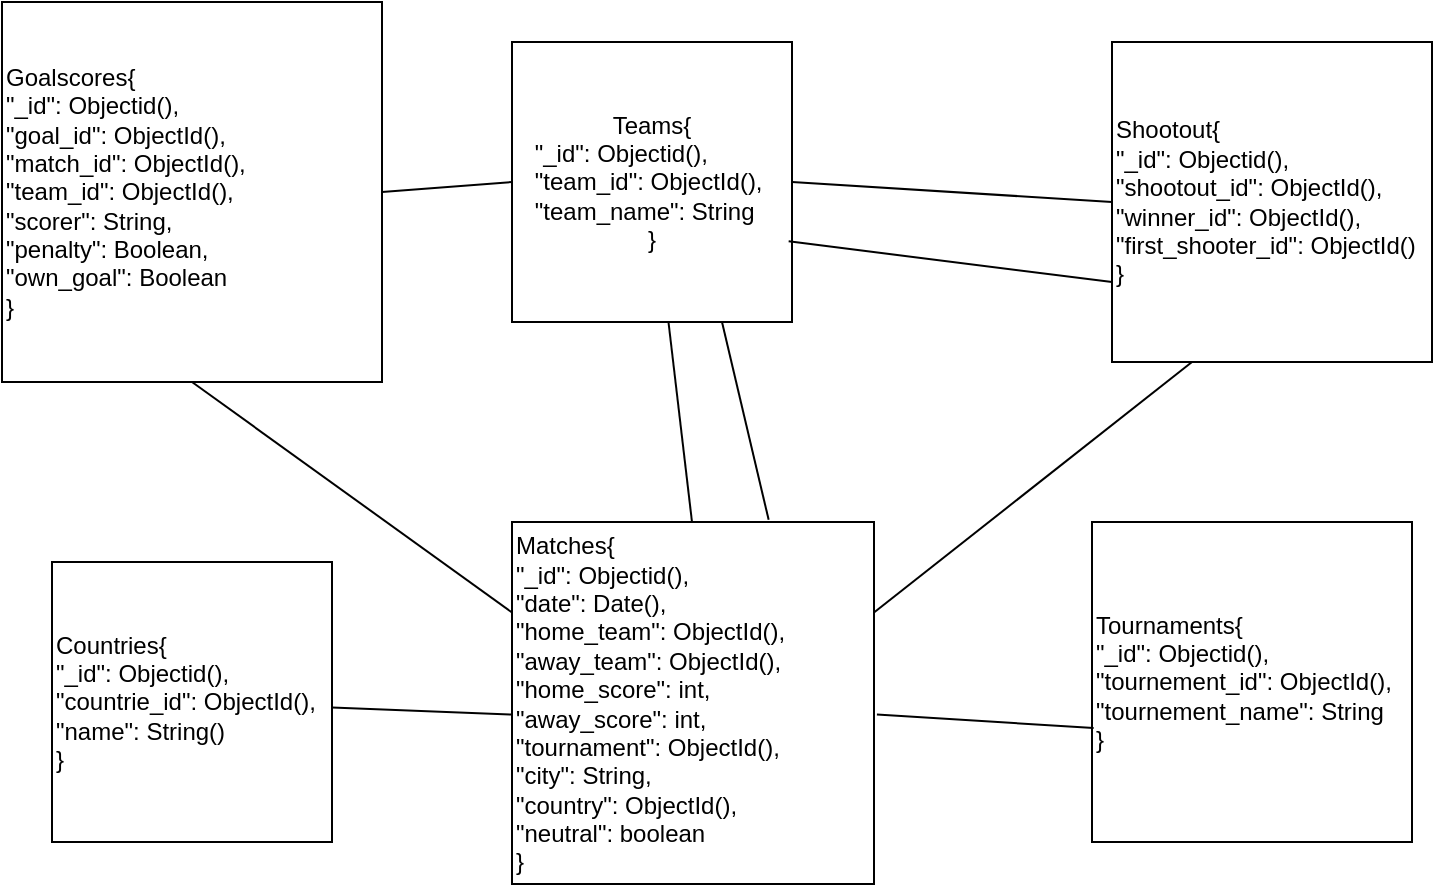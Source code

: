 <mxfile version="22.1.2" type="device">
  <diagram name="Página-1" id="arOwxLAoZ8xWaMdLT9DN">
    <mxGraphModel dx="1195" dy="652" grid="1" gridSize="10" guides="1" tooltips="1" connect="1" arrows="1" fold="1" page="1" pageScale="1" pageWidth="827" pageHeight="1169" math="0" shadow="0">
      <root>
        <mxCell id="0" />
        <mxCell id="1" parent="0" />
        <mxCell id="IJKN9NjwNcGS7eLQUGR5-1" value="Matches{&lt;div&gt;&quot;_id&quot;: Objectid(),&amp;nbsp;&lt;/div&gt;&lt;div&gt;&quot;date&quot;: Date(),&lt;/div&gt;&lt;div&gt;&quot;home_team&quot;: ObjectId(),&amp;nbsp;&lt;/div&gt;&lt;div&gt;&quot;away_team&quot;: ObjectId(),&amp;nbsp;&lt;/div&gt;&lt;div&gt;&quot;home_score&quot;: int,&lt;/div&gt;&lt;div&gt;&quot;away_score&quot;: int,&lt;/div&gt;&lt;div&gt;&quot;tournament&quot;: ObjectId(),&lt;/div&gt;&lt;div&gt;&quot;city&quot;: String,&lt;/div&gt;&lt;div&gt;&quot;country&quot;: ObjectId(),&amp;nbsp;&lt;/div&gt;&lt;div&gt;&quot;neutral&quot;: boolean&lt;/div&gt;&lt;div style=&quot;&quot;&gt;}&lt;/div&gt;" style="whiteSpace=wrap;html=1;aspect=fixed;align=left;" vertex="1" parent="1">
          <mxGeometry x="320" y="280" width="181" height="181" as="geometry" />
        </mxCell>
        <mxCell id="IJKN9NjwNcGS7eLQUGR5-2" value="Shootout{&lt;br&gt;&lt;div style=&quot;border-color: var(--border-color);&quot;&gt;&quot;_id&quot;: Objectid(),&amp;nbsp;&lt;/div&gt;&lt;div style=&quot;border-color: var(--border-color);&quot;&gt;&quot;shootout_id&quot;: ObjectId(),&amp;nbsp;&lt;/div&gt;&lt;div style=&quot;border-color: var(--border-color);&quot;&gt;&quot;winner_id&quot;: ObjectId(),&amp;nbsp;&lt;/div&gt;&lt;div style=&quot;border-color: var(--border-color);&quot;&gt;&quot;first_shooter_id&quot;: ObjectId()&lt;/div&gt;}" style="whiteSpace=wrap;html=1;aspect=fixed;align=left;" vertex="1" parent="1">
          <mxGeometry x="620" y="40" width="160" height="160" as="geometry" />
        </mxCell>
        <mxCell id="IJKN9NjwNcGS7eLQUGR5-3" value="Goalscores{&lt;br style=&quot;border-color: var(--border-color);&quot;&gt;&lt;div style=&quot;border-color: var(--border-color);&quot;&gt;&quot;_id&quot;: Objectid(),&amp;nbsp;&lt;/div&gt;&lt;div style=&quot;border-color: var(--border-color);&quot;&gt;&quot;goal_id&quot;: ObjectId(),&amp;nbsp;&lt;/div&gt;&lt;div style=&quot;border-color: var(--border-color);&quot;&gt;&quot;match_id&quot;: ObjectId(),&amp;nbsp;&lt;/div&gt;&lt;div style=&quot;border-color: var(--border-color);&quot;&gt;&quot;team_id&quot;: ObjectId(),&lt;/div&gt;&lt;div style=&quot;border-color: var(--border-color);&quot;&gt;&quot;scorer&quot;: String,&lt;/div&gt;&lt;div style=&quot;border-color: var(--border-color);&quot;&gt;&quot;penalty&quot;: Boolean,&lt;/div&gt;&lt;div style=&quot;border-color: var(--border-color);&quot;&gt;&quot;own_goal&quot;: Boolean&lt;/div&gt;&lt;span style=&quot;&quot;&gt;}&lt;/span&gt;" style="whiteSpace=wrap;html=1;aspect=fixed;align=left;" vertex="1" parent="1">
          <mxGeometry x="65" y="20" width="190" height="190" as="geometry" />
        </mxCell>
        <mxCell id="IJKN9NjwNcGS7eLQUGR5-4" value="Teams{&lt;br style=&quot;border-color: var(--border-color); text-align: left;&quot;&gt;&lt;div style=&quot;border-color: var(--border-color); text-align: left;&quot;&gt;&quot;_id&quot;: Objectid(),&amp;nbsp;&lt;/div&gt;&lt;div style=&quot;border-color: var(--border-color); text-align: left;&quot;&gt;&quot;team_id&quot;: ObjectId(),&amp;nbsp;&lt;/div&gt;&lt;div style=&quot;border-color: var(--border-color); text-align: left;&quot;&gt;&quot;team_name&quot;: String&amp;nbsp;&lt;/div&gt;&lt;span style=&quot;text-align: left;&quot;&gt;}&lt;/span&gt;" style="whiteSpace=wrap;html=1;aspect=fixed;" vertex="1" parent="1">
          <mxGeometry x="320" y="40" width="140" height="140" as="geometry" />
        </mxCell>
        <mxCell id="IJKN9NjwNcGS7eLQUGR5-5" value="Tournaments{&lt;br style=&quot;border-color: var(--border-color);&quot;&gt;&lt;div style=&quot;border-color: var(--border-color);&quot;&gt;&quot;_id&quot;: Objectid(),&amp;nbsp;&lt;/div&gt;&lt;div style=&quot;border-color: var(--border-color);&quot;&gt;&quot;tournement_id&quot;: ObjectId(),&amp;nbsp;&lt;/div&gt;&lt;div style=&quot;border-color: var(--border-color);&quot;&gt;&quot;tournement_name&quot;: String&lt;/div&gt;&lt;span style=&quot;&quot;&gt;}&lt;/span&gt;" style="whiteSpace=wrap;html=1;aspect=fixed;align=left;" vertex="1" parent="1">
          <mxGeometry x="610" y="280" width="160" height="160" as="geometry" />
        </mxCell>
        <mxCell id="IJKN9NjwNcGS7eLQUGR5-6" value="Countries{&lt;br style=&quot;border-color: var(--border-color);&quot;&gt;&lt;div style=&quot;border-color: var(--border-color);&quot;&gt;&quot;_id&quot;: Objectid(),&amp;nbsp;&lt;/div&gt;&lt;div style=&quot;border-color: var(--border-color);&quot;&gt;&quot;countrie_id&quot;: ObjectId(),&amp;nbsp;&lt;/div&gt;&lt;div style=&quot;border-color: var(--border-color);&quot;&gt;&quot;name&quot;: String()&lt;/div&gt;&lt;span style=&quot;&quot;&gt;}&lt;/span&gt;" style="whiteSpace=wrap;html=1;aspect=fixed;align=left;" vertex="1" parent="1">
          <mxGeometry x="90" y="300" width="140" height="140" as="geometry" />
        </mxCell>
        <mxCell id="IJKN9NjwNcGS7eLQUGR5-8" value="" style="endArrow=none;html=1;rounded=0;exitX=1;exitY=0.5;exitDx=0;exitDy=0;" edge="1" parent="1" source="IJKN9NjwNcGS7eLQUGR5-3">
          <mxGeometry width="50" height="50" relative="1" as="geometry">
            <mxPoint x="410" y="280" as="sourcePoint" />
            <mxPoint x="320" y="110" as="targetPoint" />
          </mxGeometry>
        </mxCell>
        <mxCell id="IJKN9NjwNcGS7eLQUGR5-9" value="" style="endArrow=none;html=1;rounded=0;entryX=1;entryY=0.5;entryDx=0;entryDy=0;exitX=0;exitY=0.5;exitDx=0;exitDy=0;" edge="1" parent="1" source="IJKN9NjwNcGS7eLQUGR5-2" target="IJKN9NjwNcGS7eLQUGR5-4">
          <mxGeometry width="50" height="50" relative="1" as="geometry">
            <mxPoint x="410" y="280" as="sourcePoint" />
            <mxPoint x="460" y="230" as="targetPoint" />
          </mxGeometry>
        </mxCell>
        <mxCell id="IJKN9NjwNcGS7eLQUGR5-10" value="" style="endArrow=none;html=1;rounded=0;exitX=0.988;exitY=0.712;exitDx=0;exitDy=0;exitPerimeter=0;entryX=0;entryY=0.75;entryDx=0;entryDy=0;" edge="1" parent="1" source="IJKN9NjwNcGS7eLQUGR5-4" target="IJKN9NjwNcGS7eLQUGR5-2">
          <mxGeometry width="50" height="50" relative="1" as="geometry">
            <mxPoint x="410" y="280" as="sourcePoint" />
            <mxPoint x="460" y="230" as="targetPoint" />
          </mxGeometry>
        </mxCell>
        <mxCell id="IJKN9NjwNcGS7eLQUGR5-11" value="" style="endArrow=none;html=1;rounded=0;" edge="1" parent="1" target="IJKN9NjwNcGS7eLQUGR5-4">
          <mxGeometry width="50" height="50" relative="1" as="geometry">
            <mxPoint x="410" y="280" as="sourcePoint" />
            <mxPoint x="460" y="230" as="targetPoint" />
          </mxGeometry>
        </mxCell>
        <mxCell id="IJKN9NjwNcGS7eLQUGR5-12" value="" style="endArrow=none;html=1;rounded=0;exitX=0.709;exitY=-0.006;exitDx=0;exitDy=0;exitPerimeter=0;entryX=0.75;entryY=1;entryDx=0;entryDy=0;" edge="1" parent="1" source="IJKN9NjwNcGS7eLQUGR5-1" target="IJKN9NjwNcGS7eLQUGR5-4">
          <mxGeometry width="50" height="50" relative="1" as="geometry">
            <mxPoint x="410" y="280" as="sourcePoint" />
            <mxPoint x="460" y="230" as="targetPoint" />
          </mxGeometry>
        </mxCell>
        <mxCell id="IJKN9NjwNcGS7eLQUGR5-13" value="" style="endArrow=none;html=1;rounded=0;exitX=1;exitY=0.25;exitDx=0;exitDy=0;entryX=0.25;entryY=1;entryDx=0;entryDy=0;" edge="1" parent="1" source="IJKN9NjwNcGS7eLQUGR5-1" target="IJKN9NjwNcGS7eLQUGR5-2">
          <mxGeometry width="50" height="50" relative="1" as="geometry">
            <mxPoint x="410" y="280" as="sourcePoint" />
            <mxPoint x="460" y="230" as="targetPoint" />
          </mxGeometry>
        </mxCell>
        <mxCell id="IJKN9NjwNcGS7eLQUGR5-14" value="" style="endArrow=none;html=1;rounded=0;exitX=1.008;exitY=0.532;exitDx=0;exitDy=0;exitPerimeter=0;entryX=0.005;entryY=0.644;entryDx=0;entryDy=0;entryPerimeter=0;" edge="1" parent="1" source="IJKN9NjwNcGS7eLQUGR5-1" target="IJKN9NjwNcGS7eLQUGR5-5">
          <mxGeometry width="50" height="50" relative="1" as="geometry">
            <mxPoint x="520" y="400" as="sourcePoint" />
            <mxPoint x="570" y="350" as="targetPoint" />
          </mxGeometry>
        </mxCell>
        <mxCell id="IJKN9NjwNcGS7eLQUGR5-15" value="" style="endArrow=none;html=1;rounded=0;exitX=0;exitY=0.532;exitDx=0;exitDy=0;exitPerimeter=0;" edge="1" parent="1" source="IJKN9NjwNcGS7eLQUGR5-1" target="IJKN9NjwNcGS7eLQUGR5-6">
          <mxGeometry width="50" height="50" relative="1" as="geometry">
            <mxPoint x="410" y="280" as="sourcePoint" />
            <mxPoint x="460" y="230" as="targetPoint" />
          </mxGeometry>
        </mxCell>
        <mxCell id="IJKN9NjwNcGS7eLQUGR5-16" value="" style="endArrow=none;html=1;rounded=0;entryX=0.5;entryY=1;entryDx=0;entryDy=0;exitX=0;exitY=0.25;exitDx=0;exitDy=0;" edge="1" parent="1" source="IJKN9NjwNcGS7eLQUGR5-1" target="IJKN9NjwNcGS7eLQUGR5-3">
          <mxGeometry width="50" height="50" relative="1" as="geometry">
            <mxPoint x="410" y="280" as="sourcePoint" />
            <mxPoint x="460" y="230" as="targetPoint" />
          </mxGeometry>
        </mxCell>
      </root>
    </mxGraphModel>
  </diagram>
</mxfile>
